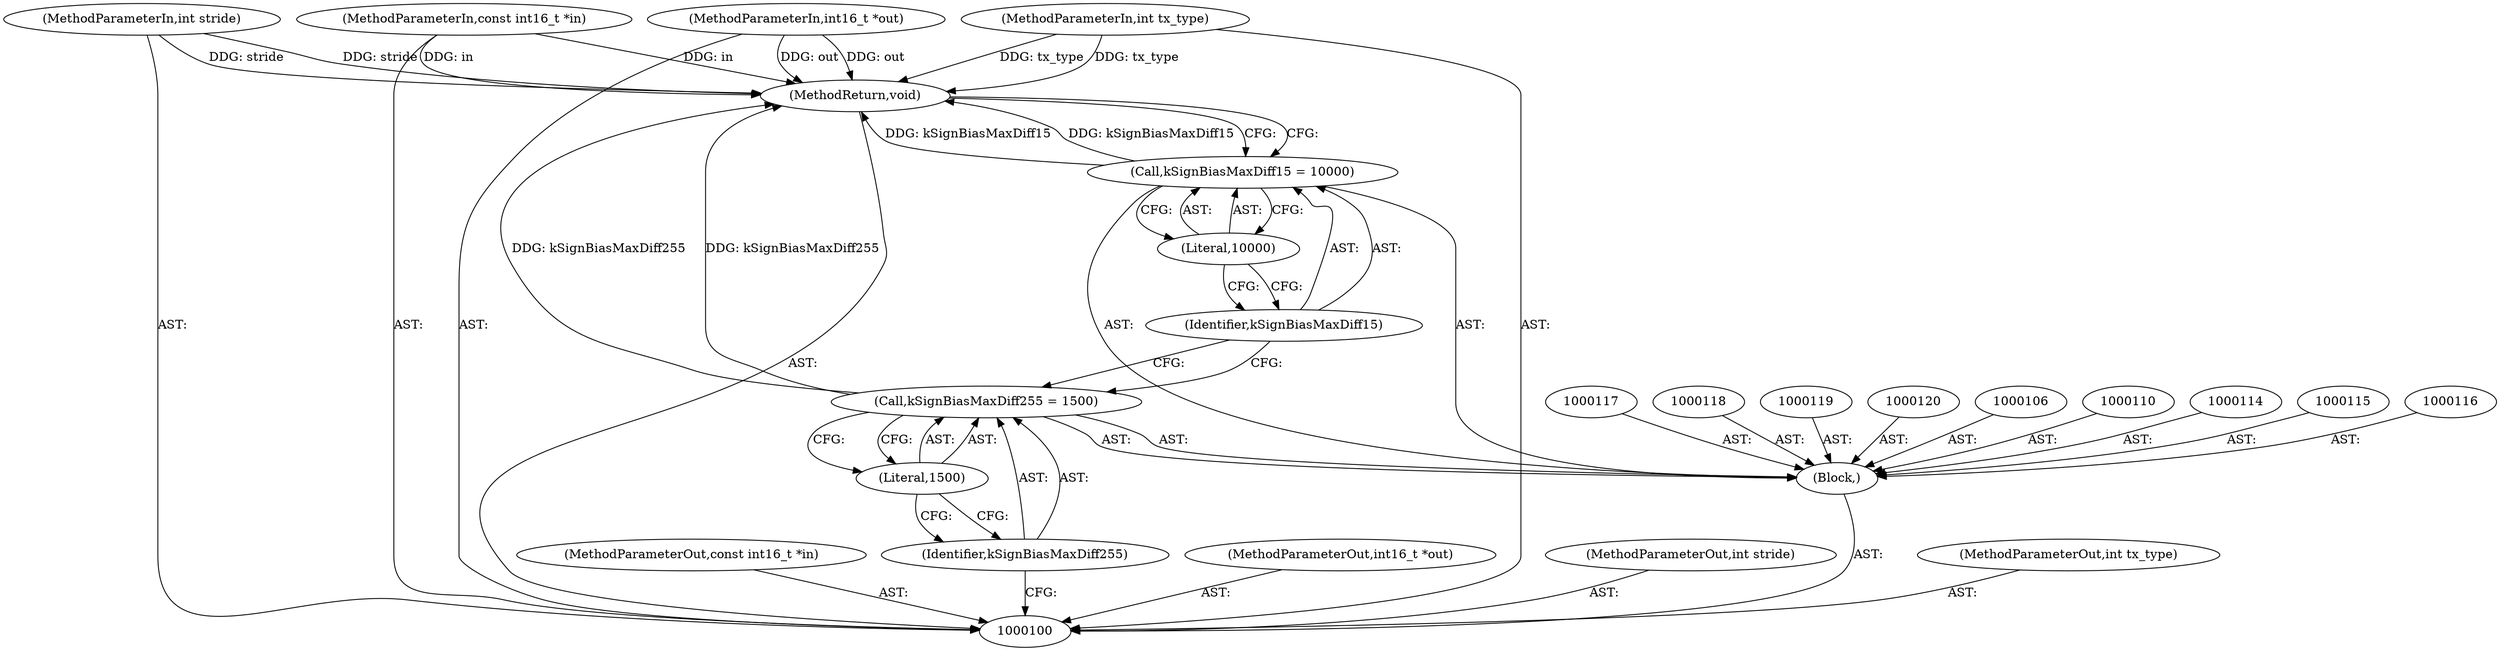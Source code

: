 digraph "0_Android_5a9753fca56f0eeb9f61e342b2fccffc364f9426_89" {
"1000121" [label="(MethodReturn,void)"];
"1000101" [label="(MethodParameterIn,const int16_t *in)"];
"1000140" [label="(MethodParameterOut,const int16_t *in)"];
"1000102" [label="(MethodParameterIn,int16_t *out)"];
"1000141" [label="(MethodParameterOut,int16_t *out)"];
"1000103" [label="(MethodParameterIn,int stride)"];
"1000142" [label="(MethodParameterOut,int stride)"];
"1000104" [label="(MethodParameterIn,int tx_type)"];
"1000143" [label="(MethodParameterOut,int tx_type)"];
"1000105" [label="(Block,)"];
"1000107" [label="(Call,kSignBiasMaxDiff255 = 1500)"];
"1000108" [label="(Identifier,kSignBiasMaxDiff255)"];
"1000109" [label="(Literal,1500)"];
"1000111" [label="(Call,kSignBiasMaxDiff15 = 10000)"];
"1000112" [label="(Identifier,kSignBiasMaxDiff15)"];
"1000113" [label="(Literal,10000)"];
"1000121" -> "1000100"  [label="AST: "];
"1000121" -> "1000111"  [label="CFG: "];
"1000107" -> "1000121"  [label="DDG: kSignBiasMaxDiff255"];
"1000104" -> "1000121"  [label="DDG: tx_type"];
"1000103" -> "1000121"  [label="DDG: stride"];
"1000101" -> "1000121"  [label="DDG: in"];
"1000102" -> "1000121"  [label="DDG: out"];
"1000111" -> "1000121"  [label="DDG: kSignBiasMaxDiff15"];
"1000101" -> "1000100"  [label="AST: "];
"1000101" -> "1000121"  [label="DDG: in"];
"1000140" -> "1000100"  [label="AST: "];
"1000102" -> "1000100"  [label="AST: "];
"1000102" -> "1000121"  [label="DDG: out"];
"1000141" -> "1000100"  [label="AST: "];
"1000103" -> "1000100"  [label="AST: "];
"1000103" -> "1000121"  [label="DDG: stride"];
"1000142" -> "1000100"  [label="AST: "];
"1000104" -> "1000100"  [label="AST: "];
"1000104" -> "1000121"  [label="DDG: tx_type"];
"1000143" -> "1000100"  [label="AST: "];
"1000105" -> "1000100"  [label="AST: "];
"1000106" -> "1000105"  [label="AST: "];
"1000107" -> "1000105"  [label="AST: "];
"1000110" -> "1000105"  [label="AST: "];
"1000111" -> "1000105"  [label="AST: "];
"1000114" -> "1000105"  [label="AST: "];
"1000115" -> "1000105"  [label="AST: "];
"1000116" -> "1000105"  [label="AST: "];
"1000117" -> "1000105"  [label="AST: "];
"1000118" -> "1000105"  [label="AST: "];
"1000119" -> "1000105"  [label="AST: "];
"1000120" -> "1000105"  [label="AST: "];
"1000107" -> "1000105"  [label="AST: "];
"1000107" -> "1000109"  [label="CFG: "];
"1000108" -> "1000107"  [label="AST: "];
"1000109" -> "1000107"  [label="AST: "];
"1000112" -> "1000107"  [label="CFG: "];
"1000107" -> "1000121"  [label="DDG: kSignBiasMaxDiff255"];
"1000108" -> "1000107"  [label="AST: "];
"1000108" -> "1000100"  [label="CFG: "];
"1000109" -> "1000108"  [label="CFG: "];
"1000109" -> "1000107"  [label="AST: "];
"1000109" -> "1000108"  [label="CFG: "];
"1000107" -> "1000109"  [label="CFG: "];
"1000111" -> "1000105"  [label="AST: "];
"1000111" -> "1000113"  [label="CFG: "];
"1000112" -> "1000111"  [label="AST: "];
"1000113" -> "1000111"  [label="AST: "];
"1000121" -> "1000111"  [label="CFG: "];
"1000111" -> "1000121"  [label="DDG: kSignBiasMaxDiff15"];
"1000112" -> "1000111"  [label="AST: "];
"1000112" -> "1000107"  [label="CFG: "];
"1000113" -> "1000112"  [label="CFG: "];
"1000113" -> "1000111"  [label="AST: "];
"1000113" -> "1000112"  [label="CFG: "];
"1000111" -> "1000113"  [label="CFG: "];
}
